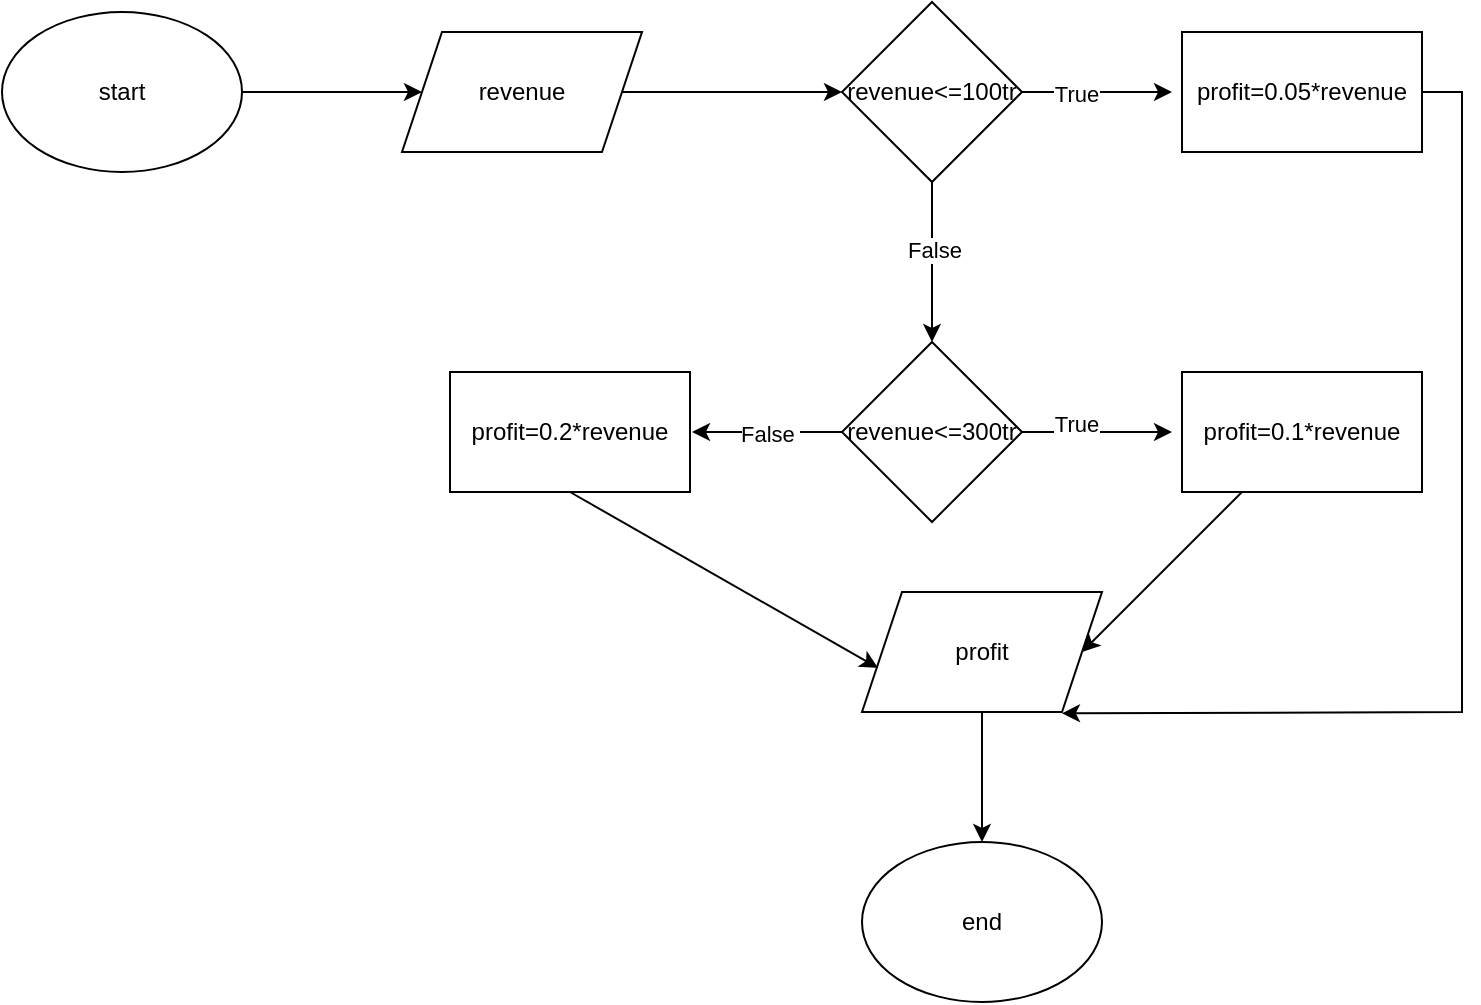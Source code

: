 <mxfile version="22.1.0" type="device">
  <diagram name="Trang-1" id="zKqiIO-4BSlyCxOH4gJY">
    <mxGraphModel dx="794" dy="454" grid="1" gridSize="10" guides="1" tooltips="1" connect="1" arrows="1" fold="1" page="1" pageScale="1" pageWidth="827" pageHeight="1169" math="0" shadow="0">
      <root>
        <mxCell id="0" />
        <mxCell id="1" parent="0" />
        <mxCell id="qKFj4oYBbbOTFoBLaMDL-3" value="" style="edgeStyle=orthogonalEdgeStyle;rounded=0;orthogonalLoop=1;jettySize=auto;html=1;" edge="1" parent="1" source="qKFj4oYBbbOTFoBLaMDL-1" target="qKFj4oYBbbOTFoBLaMDL-2">
          <mxGeometry relative="1" as="geometry" />
        </mxCell>
        <mxCell id="qKFj4oYBbbOTFoBLaMDL-1" value="start" style="ellipse;whiteSpace=wrap;html=1;" vertex="1" parent="1">
          <mxGeometry x="70" y="90" width="120" height="80" as="geometry" />
        </mxCell>
        <mxCell id="qKFj4oYBbbOTFoBLaMDL-5" value="" style="edgeStyle=orthogonalEdgeStyle;rounded=0;orthogonalLoop=1;jettySize=auto;html=1;" edge="1" parent="1" source="qKFj4oYBbbOTFoBLaMDL-2" target="qKFj4oYBbbOTFoBLaMDL-4">
          <mxGeometry relative="1" as="geometry" />
        </mxCell>
        <mxCell id="qKFj4oYBbbOTFoBLaMDL-2" value="revenue" style="shape=parallelogram;perimeter=parallelogramPerimeter;whiteSpace=wrap;html=1;fixedSize=1;" vertex="1" parent="1">
          <mxGeometry x="270" y="100" width="120" height="60" as="geometry" />
        </mxCell>
        <mxCell id="qKFj4oYBbbOTFoBLaMDL-7" value="" style="edgeStyle=orthogonalEdgeStyle;rounded=0;orthogonalLoop=1;jettySize=auto;html=1;" edge="1" parent="1" source="qKFj4oYBbbOTFoBLaMDL-4" target="qKFj4oYBbbOTFoBLaMDL-6">
          <mxGeometry relative="1" as="geometry" />
        </mxCell>
        <mxCell id="qKFj4oYBbbOTFoBLaMDL-11" value="False" style="edgeLabel;html=1;align=center;verticalAlign=middle;resizable=0;points=[];" vertex="1" connectable="0" parent="qKFj4oYBbbOTFoBLaMDL-7">
          <mxGeometry x="-0.158" y="1" relative="1" as="geometry">
            <mxPoint as="offset" />
          </mxGeometry>
        </mxCell>
        <mxCell id="qKFj4oYBbbOTFoBLaMDL-9" value="" style="edgeStyle=orthogonalEdgeStyle;rounded=0;orthogonalLoop=1;jettySize=auto;html=1;" edge="1" parent="1" source="qKFj4oYBbbOTFoBLaMDL-4">
          <mxGeometry relative="1" as="geometry">
            <mxPoint x="655" y="130" as="targetPoint" />
          </mxGeometry>
        </mxCell>
        <mxCell id="qKFj4oYBbbOTFoBLaMDL-10" value="True" style="edgeLabel;html=1;align=center;verticalAlign=middle;resizable=0;points=[];" vertex="1" connectable="0" parent="qKFj4oYBbbOTFoBLaMDL-9">
          <mxGeometry x="-0.289" y="-1" relative="1" as="geometry">
            <mxPoint as="offset" />
          </mxGeometry>
        </mxCell>
        <mxCell id="qKFj4oYBbbOTFoBLaMDL-4" value="revenue&amp;lt;=100tr" style="rhombus;whiteSpace=wrap;html=1;" vertex="1" parent="1">
          <mxGeometry x="490" y="85" width="90" height="90" as="geometry" />
        </mxCell>
        <mxCell id="qKFj4oYBbbOTFoBLaMDL-13" value="" style="edgeStyle=orthogonalEdgeStyle;rounded=0;orthogonalLoop=1;jettySize=auto;html=1;" edge="1" parent="1" source="qKFj4oYBbbOTFoBLaMDL-6">
          <mxGeometry relative="1" as="geometry">
            <mxPoint x="655" y="300" as="targetPoint" />
          </mxGeometry>
        </mxCell>
        <mxCell id="qKFj4oYBbbOTFoBLaMDL-19" value="True" style="edgeLabel;html=1;align=center;verticalAlign=middle;resizable=0;points=[];" vertex="1" connectable="0" parent="qKFj4oYBbbOTFoBLaMDL-13">
          <mxGeometry x="-0.294" y="4" relative="1" as="geometry">
            <mxPoint as="offset" />
          </mxGeometry>
        </mxCell>
        <mxCell id="qKFj4oYBbbOTFoBLaMDL-15" value="" style="edgeStyle=orthogonalEdgeStyle;rounded=0;orthogonalLoop=1;jettySize=auto;html=1;" edge="1" parent="1" source="qKFj4oYBbbOTFoBLaMDL-6">
          <mxGeometry relative="1" as="geometry">
            <mxPoint x="415" y="300" as="targetPoint" />
          </mxGeometry>
        </mxCell>
        <mxCell id="qKFj4oYBbbOTFoBLaMDL-20" value="False&amp;nbsp;" style="edgeLabel;html=1;align=center;verticalAlign=middle;resizable=0;points=[];" vertex="1" connectable="0" parent="qKFj4oYBbbOTFoBLaMDL-15">
          <mxGeometry x="-0.038" y="1" relative="1" as="geometry">
            <mxPoint as="offset" />
          </mxGeometry>
        </mxCell>
        <mxCell id="qKFj4oYBbbOTFoBLaMDL-6" value="revenue&amp;lt;=300tr" style="rhombus;whiteSpace=wrap;html=1;" vertex="1" parent="1">
          <mxGeometry x="490" y="255" width="90" height="90" as="geometry" />
        </mxCell>
        <mxCell id="qKFj4oYBbbOTFoBLaMDL-16" value="profit=0.05*revenue" style="rounded=0;whiteSpace=wrap;html=1;" vertex="1" parent="1">
          <mxGeometry x="660" y="100" width="120" height="60" as="geometry" />
        </mxCell>
        <mxCell id="qKFj4oYBbbOTFoBLaMDL-17" value="profit=0.1*revenue" style="rounded=0;whiteSpace=wrap;html=1;" vertex="1" parent="1">
          <mxGeometry x="660" y="270" width="120" height="60" as="geometry" />
        </mxCell>
        <mxCell id="qKFj4oYBbbOTFoBLaMDL-18" value="profit=0.2*revenue" style="rounded=0;whiteSpace=wrap;html=1;" vertex="1" parent="1">
          <mxGeometry x="294" y="270" width="120" height="60" as="geometry" />
        </mxCell>
        <mxCell id="qKFj4oYBbbOTFoBLaMDL-23" value="" style="edgeStyle=orthogonalEdgeStyle;rounded=0;orthogonalLoop=1;jettySize=auto;html=1;" edge="1" parent="1" source="qKFj4oYBbbOTFoBLaMDL-21" target="qKFj4oYBbbOTFoBLaMDL-22">
          <mxGeometry relative="1" as="geometry" />
        </mxCell>
        <mxCell id="qKFj4oYBbbOTFoBLaMDL-21" value="profit" style="shape=parallelogram;perimeter=parallelogramPerimeter;whiteSpace=wrap;html=1;fixedSize=1;" vertex="1" parent="1">
          <mxGeometry x="500" y="380" width="120" height="60" as="geometry" />
        </mxCell>
        <mxCell id="qKFj4oYBbbOTFoBLaMDL-22" value="end" style="ellipse;whiteSpace=wrap;html=1;" vertex="1" parent="1">
          <mxGeometry x="500" y="505" width="120" height="80" as="geometry" />
        </mxCell>
        <mxCell id="qKFj4oYBbbOTFoBLaMDL-24" value="" style="endArrow=classic;html=1;rounded=0;exitX=0.5;exitY=1;exitDx=0;exitDy=0;entryX=0.067;entryY=0.633;entryDx=0;entryDy=0;entryPerimeter=0;" edge="1" parent="1" source="qKFj4oYBbbOTFoBLaMDL-18" target="qKFj4oYBbbOTFoBLaMDL-21">
          <mxGeometry width="50" height="50" relative="1" as="geometry">
            <mxPoint x="430" y="380" as="sourcePoint" />
            <mxPoint x="480" y="330" as="targetPoint" />
          </mxGeometry>
        </mxCell>
        <mxCell id="qKFj4oYBbbOTFoBLaMDL-25" value="" style="endArrow=classic;html=1;rounded=0;entryX=1;entryY=0.5;entryDx=0;entryDy=0;" edge="1" parent="1" source="qKFj4oYBbbOTFoBLaMDL-17" target="qKFj4oYBbbOTFoBLaMDL-21">
          <mxGeometry width="50" height="50" relative="1" as="geometry">
            <mxPoint x="680" y="430" as="sourcePoint" />
            <mxPoint x="730" y="380" as="targetPoint" />
          </mxGeometry>
        </mxCell>
        <mxCell id="qKFj4oYBbbOTFoBLaMDL-26" value="" style="endArrow=classic;html=1;rounded=0;entryX=0.833;entryY=1.011;entryDx=0;entryDy=0;exitX=1;exitY=0.5;exitDx=0;exitDy=0;entryPerimeter=0;" edge="1" parent="1" source="qKFj4oYBbbOTFoBLaMDL-16" target="qKFj4oYBbbOTFoBLaMDL-21">
          <mxGeometry width="50" height="50" relative="1" as="geometry">
            <mxPoint x="800" y="130" as="sourcePoint" />
            <mxPoint x="480" y="330" as="targetPoint" />
            <Array as="points">
              <mxPoint x="800" y="130" />
              <mxPoint x="800" y="220" />
              <mxPoint x="800" y="310" />
              <mxPoint x="800" y="440" />
            </Array>
          </mxGeometry>
        </mxCell>
      </root>
    </mxGraphModel>
  </diagram>
</mxfile>
